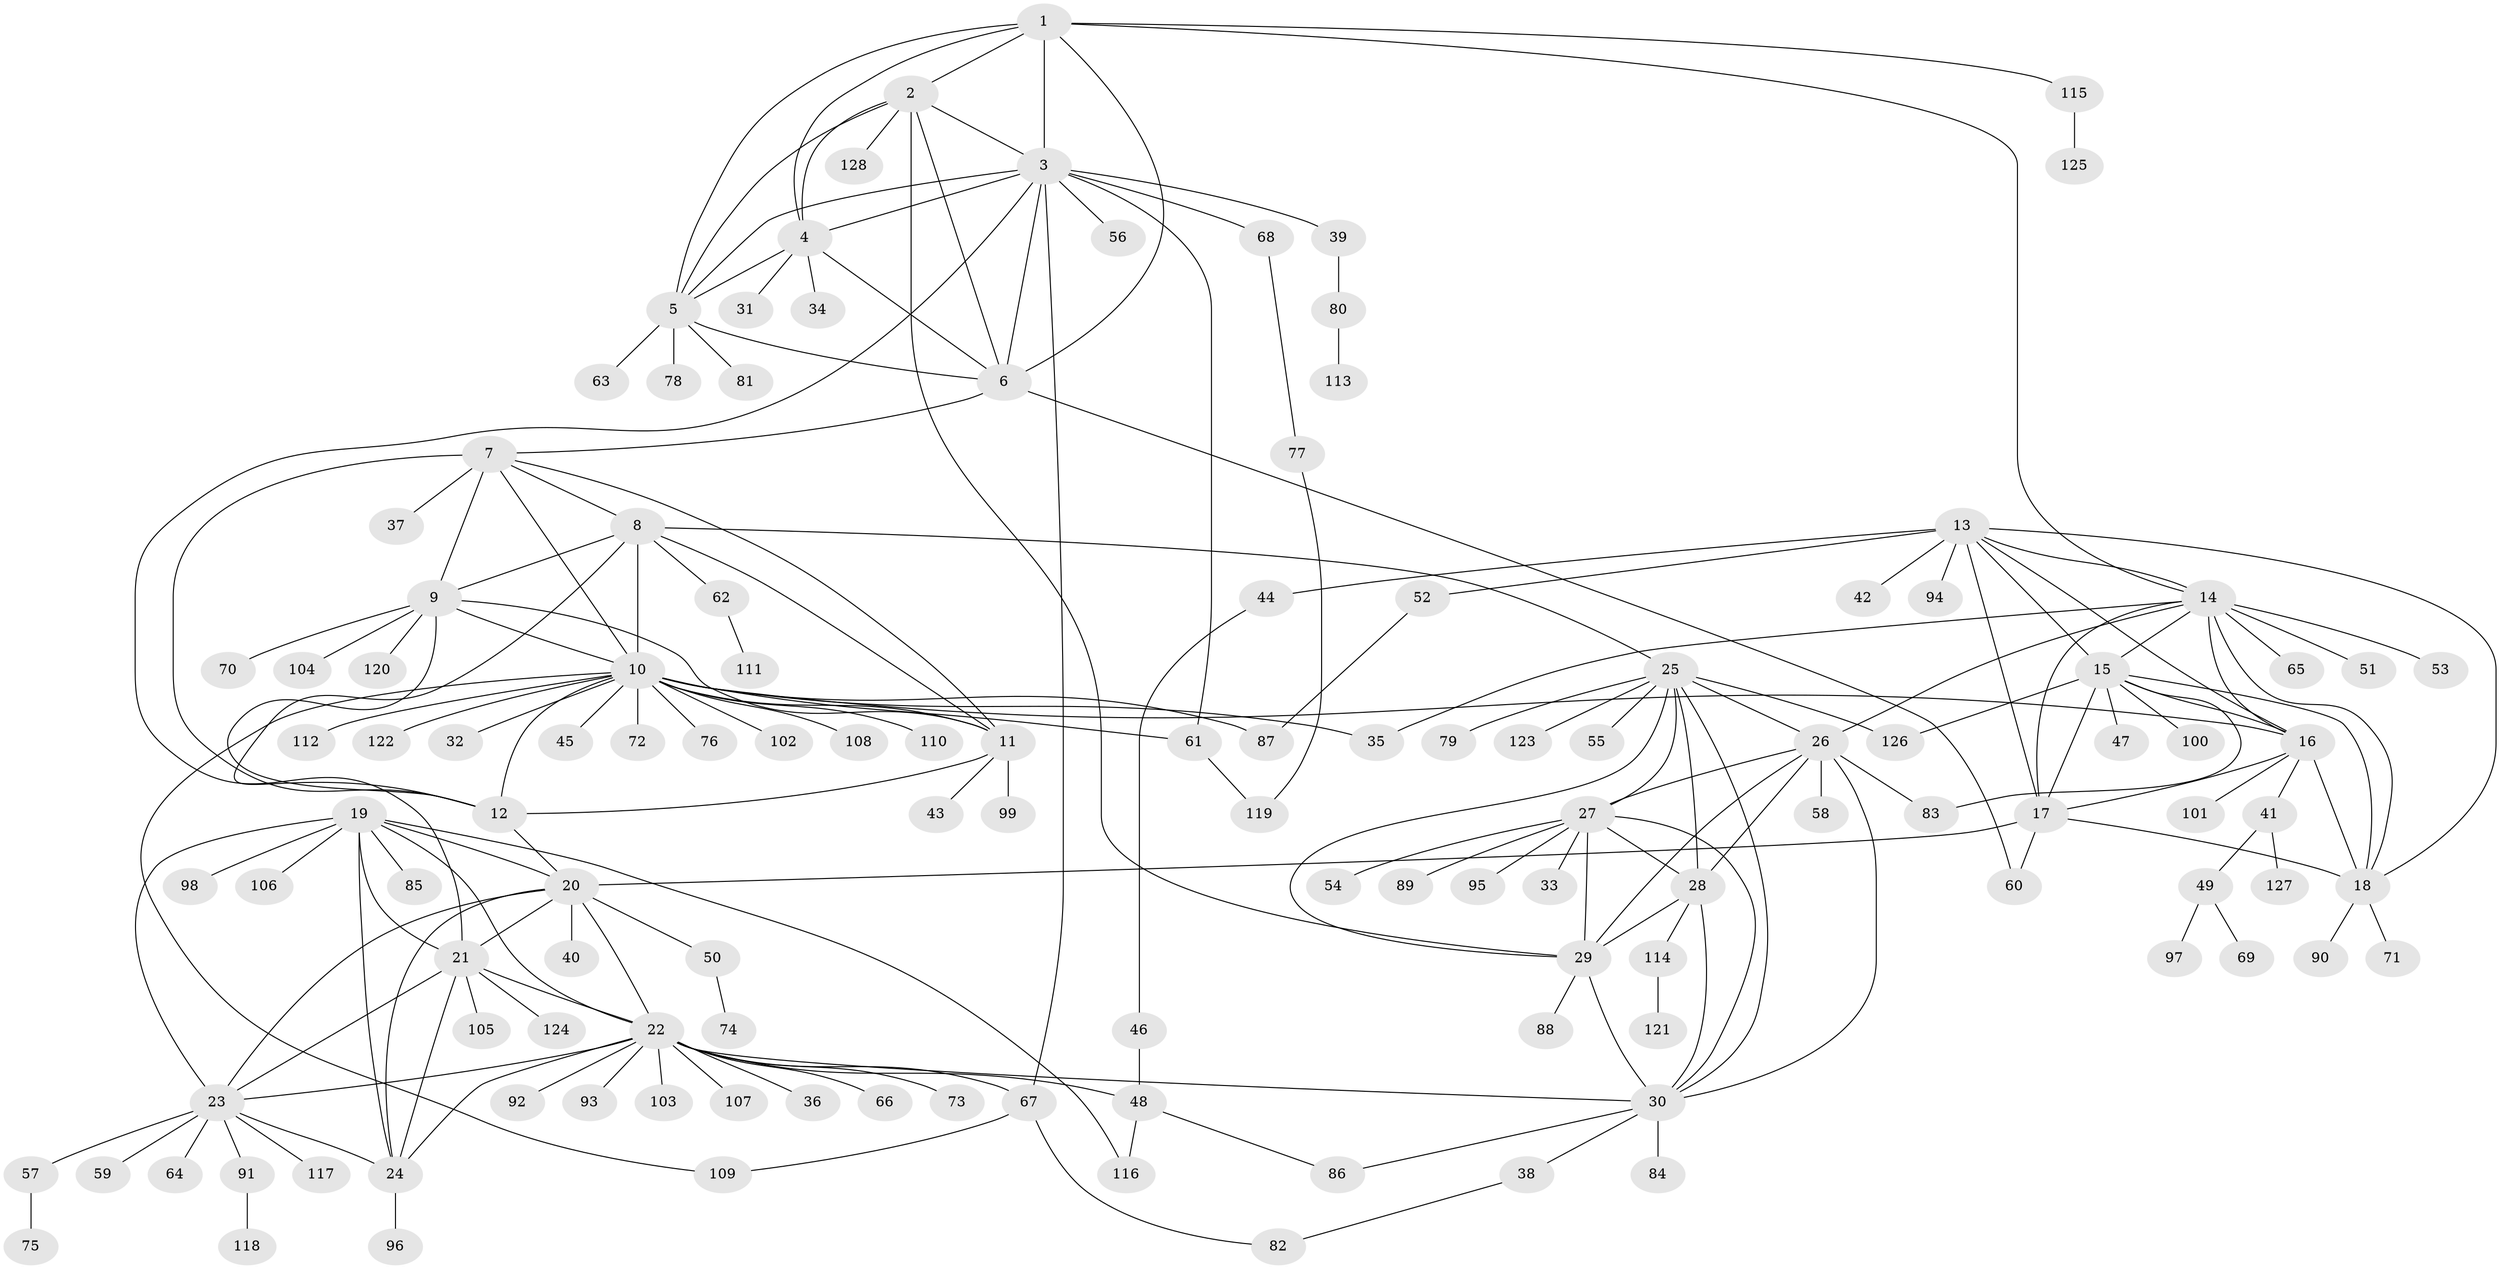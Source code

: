 // Generated by graph-tools (version 1.1) at 2025/15/03/09/25 04:15:47]
// undirected, 128 vertices, 196 edges
graph export_dot {
graph [start="1"]
  node [color=gray90,style=filled];
  1;
  2;
  3;
  4;
  5;
  6;
  7;
  8;
  9;
  10;
  11;
  12;
  13;
  14;
  15;
  16;
  17;
  18;
  19;
  20;
  21;
  22;
  23;
  24;
  25;
  26;
  27;
  28;
  29;
  30;
  31;
  32;
  33;
  34;
  35;
  36;
  37;
  38;
  39;
  40;
  41;
  42;
  43;
  44;
  45;
  46;
  47;
  48;
  49;
  50;
  51;
  52;
  53;
  54;
  55;
  56;
  57;
  58;
  59;
  60;
  61;
  62;
  63;
  64;
  65;
  66;
  67;
  68;
  69;
  70;
  71;
  72;
  73;
  74;
  75;
  76;
  77;
  78;
  79;
  80;
  81;
  82;
  83;
  84;
  85;
  86;
  87;
  88;
  89;
  90;
  91;
  92;
  93;
  94;
  95;
  96;
  97;
  98;
  99;
  100;
  101;
  102;
  103;
  104;
  105;
  106;
  107;
  108;
  109;
  110;
  111;
  112;
  113;
  114;
  115;
  116;
  117;
  118;
  119;
  120;
  121;
  122;
  123;
  124;
  125;
  126;
  127;
  128;
  1 -- 2;
  1 -- 3;
  1 -- 4;
  1 -- 5;
  1 -- 6;
  1 -- 14;
  1 -- 115;
  2 -- 3;
  2 -- 4;
  2 -- 5;
  2 -- 6;
  2 -- 29;
  2 -- 128;
  3 -- 4;
  3 -- 5;
  3 -- 6;
  3 -- 21;
  3 -- 39;
  3 -- 56;
  3 -- 61;
  3 -- 67;
  3 -- 68;
  4 -- 5;
  4 -- 6;
  4 -- 31;
  4 -- 34;
  5 -- 6;
  5 -- 63;
  5 -- 78;
  5 -- 81;
  6 -- 7;
  6 -- 60;
  7 -- 8;
  7 -- 9;
  7 -- 10;
  7 -- 11;
  7 -- 12;
  7 -- 37;
  8 -- 9;
  8 -- 10;
  8 -- 11;
  8 -- 12;
  8 -- 25;
  8 -- 62;
  9 -- 10;
  9 -- 11;
  9 -- 12;
  9 -- 70;
  9 -- 104;
  9 -- 120;
  10 -- 11;
  10 -- 12;
  10 -- 16;
  10 -- 32;
  10 -- 35;
  10 -- 45;
  10 -- 61;
  10 -- 72;
  10 -- 76;
  10 -- 87;
  10 -- 102;
  10 -- 108;
  10 -- 109;
  10 -- 110;
  10 -- 112;
  10 -- 122;
  11 -- 12;
  11 -- 43;
  11 -- 99;
  12 -- 20;
  13 -- 14;
  13 -- 15;
  13 -- 16;
  13 -- 17;
  13 -- 18;
  13 -- 42;
  13 -- 44;
  13 -- 52;
  13 -- 94;
  14 -- 15;
  14 -- 16;
  14 -- 17;
  14 -- 18;
  14 -- 26;
  14 -- 35;
  14 -- 51;
  14 -- 53;
  14 -- 65;
  15 -- 16;
  15 -- 17;
  15 -- 18;
  15 -- 47;
  15 -- 83;
  15 -- 100;
  15 -- 126;
  16 -- 17;
  16 -- 18;
  16 -- 41;
  16 -- 101;
  17 -- 18;
  17 -- 20;
  17 -- 60;
  18 -- 71;
  18 -- 90;
  19 -- 20;
  19 -- 21;
  19 -- 22;
  19 -- 23;
  19 -- 24;
  19 -- 85;
  19 -- 98;
  19 -- 106;
  19 -- 116;
  20 -- 21;
  20 -- 22;
  20 -- 23;
  20 -- 24;
  20 -- 40;
  20 -- 50;
  21 -- 22;
  21 -- 23;
  21 -- 24;
  21 -- 105;
  21 -- 124;
  22 -- 23;
  22 -- 24;
  22 -- 30;
  22 -- 36;
  22 -- 48;
  22 -- 66;
  22 -- 67;
  22 -- 73;
  22 -- 92;
  22 -- 93;
  22 -- 103;
  22 -- 107;
  23 -- 24;
  23 -- 57;
  23 -- 59;
  23 -- 64;
  23 -- 91;
  23 -- 117;
  24 -- 96;
  25 -- 26;
  25 -- 27;
  25 -- 28;
  25 -- 29;
  25 -- 30;
  25 -- 55;
  25 -- 79;
  25 -- 123;
  25 -- 126;
  26 -- 27;
  26 -- 28;
  26 -- 29;
  26 -- 30;
  26 -- 58;
  26 -- 83;
  27 -- 28;
  27 -- 29;
  27 -- 30;
  27 -- 33;
  27 -- 54;
  27 -- 89;
  27 -- 95;
  28 -- 29;
  28 -- 30;
  28 -- 114;
  29 -- 30;
  29 -- 88;
  30 -- 38;
  30 -- 84;
  30 -- 86;
  38 -- 82;
  39 -- 80;
  41 -- 49;
  41 -- 127;
  44 -- 46;
  46 -- 48;
  48 -- 86;
  48 -- 116;
  49 -- 69;
  49 -- 97;
  50 -- 74;
  52 -- 87;
  57 -- 75;
  61 -- 119;
  62 -- 111;
  67 -- 82;
  67 -- 109;
  68 -- 77;
  77 -- 119;
  80 -- 113;
  91 -- 118;
  114 -- 121;
  115 -- 125;
}

